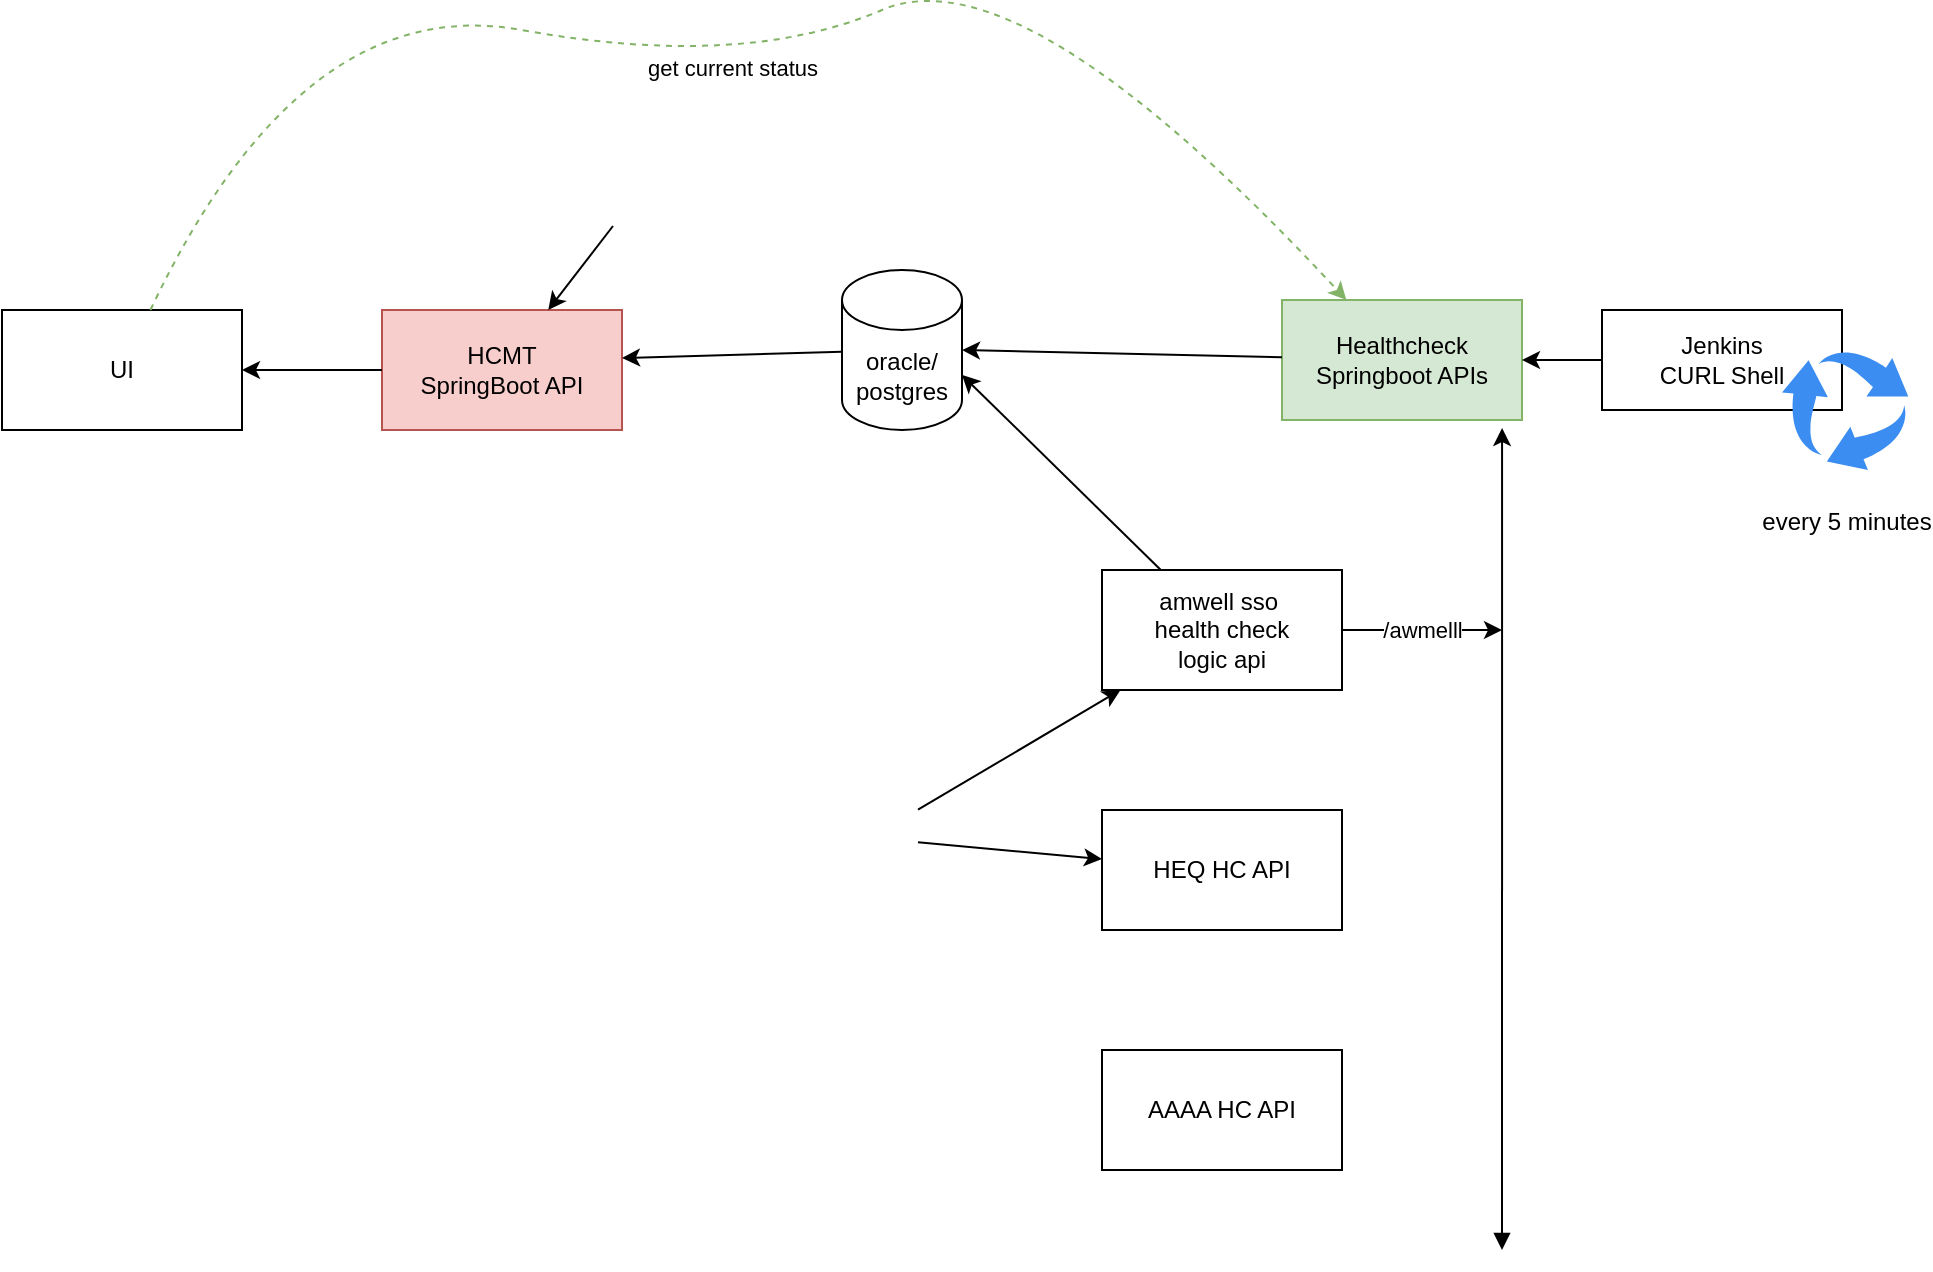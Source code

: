 <mxfile version="17.1.3" type="github">
  <diagram id="0L9Fg00umyLuJMHlyUDf" name="Page-1">
    <mxGraphModel dx="1124" dy="841" grid="1" gridSize="10" guides="1" tooltips="1" connect="1" arrows="1" fold="1" page="1" pageScale="1" pageWidth="850" pageHeight="1100" math="0" shadow="0">
      <root>
        <mxCell id="0" />
        <mxCell id="1" parent="0" />
        <mxCell id="rSeW_cTTSjzpE_r_Ttbj-1" value="UI" style="rounded=0;whiteSpace=wrap;html=1;" vertex="1" parent="1">
          <mxGeometry x="30" y="200" width="120" height="60" as="geometry" />
        </mxCell>
        <mxCell id="rSeW_cTTSjzpE_r_Ttbj-2" value="HCMT&lt;br&gt;SpringBoot API" style="rounded=0;whiteSpace=wrap;html=1;fillColor=#f8cecc;strokeColor=#b85450;" vertex="1" parent="1">
          <mxGeometry x="220" y="200" width="120" height="60" as="geometry" />
        </mxCell>
        <mxCell id="rSeW_cTTSjzpE_r_Ttbj-3" value="Healthcheck Springboot APIs" style="rounded=0;whiteSpace=wrap;html=1;fillColor=#d5e8d4;strokeColor=#82b366;" vertex="1" parent="1">
          <mxGeometry x="670" y="195" width="120" height="60" as="geometry" />
        </mxCell>
        <mxCell id="rSeW_cTTSjzpE_r_Ttbj-4" value="oracle/&lt;br&gt;postgres" style="shape=cylinder3;whiteSpace=wrap;html=1;boundedLbl=1;backgroundOutline=1;size=15;" vertex="1" parent="1">
          <mxGeometry x="450" y="180" width="60" height="80" as="geometry" />
        </mxCell>
        <mxCell id="rSeW_cTTSjzpE_r_Ttbj-5" value="amwell sso&amp;nbsp;&lt;br&gt;health check&lt;br&gt;logic api" style="rounded=0;whiteSpace=wrap;html=1;" vertex="1" parent="1">
          <mxGeometry x="580" y="330" width="120" height="60" as="geometry" />
        </mxCell>
        <mxCell id="rSeW_cTTSjzpE_r_Ttbj-6" value="HEQ HC API" style="rounded=0;whiteSpace=wrap;html=1;" vertex="1" parent="1">
          <mxGeometry x="580" y="450" width="120" height="60" as="geometry" />
        </mxCell>
        <mxCell id="rSeW_cTTSjzpE_r_Ttbj-7" value="AAAA HC API" style="rounded=0;whiteSpace=wrap;html=1;" vertex="1" parent="1">
          <mxGeometry x="580" y="570" width="120" height="60" as="geometry" />
        </mxCell>
        <mxCell id="rSeW_cTTSjzpE_r_Ttbj-8" value="" style="endArrow=classic;html=1;rounded=0;entryX=0.917;entryY=1.067;entryDx=0;entryDy=0;entryPerimeter=0;startArrow=block;startFill=1;" edge="1" parent="1" target="rSeW_cTTSjzpE_r_Ttbj-3">
          <mxGeometry width="50" height="50" relative="1" as="geometry">
            <mxPoint x="780" y="670" as="sourcePoint" />
            <mxPoint x="450" y="380" as="targetPoint" />
          </mxGeometry>
        </mxCell>
        <mxCell id="rSeW_cTTSjzpE_r_Ttbj-9" value="" style="endArrow=classic;html=1;rounded=0;entryX=1;entryY=0;entryDx=0;entryDy=52.5;entryPerimeter=0;" edge="1" parent="1" source="rSeW_cTTSjzpE_r_Ttbj-5" target="rSeW_cTTSjzpE_r_Ttbj-4">
          <mxGeometry width="50" height="50" relative="1" as="geometry">
            <mxPoint x="400" y="430" as="sourcePoint" />
            <mxPoint x="600" y="360" as="targetPoint" />
          </mxGeometry>
        </mxCell>
        <mxCell id="rSeW_cTTSjzpE_r_Ttbj-10" value="Jenkins&lt;br&gt;CURL Shell" style="rounded=0;whiteSpace=wrap;html=1;" vertex="1" parent="1">
          <mxGeometry x="830" y="200" width="120" height="50" as="geometry" />
        </mxCell>
        <mxCell id="rSeW_cTTSjzpE_r_Ttbj-11" value="&lt;br&gt;&lt;br&gt;&lt;br&gt;&lt;br&gt;&lt;br&gt;every 5 minutes" style="sketch=0;html=1;aspect=fixed;strokeColor=none;shadow=0;align=center;verticalAlign=top;fillColor=#3B8DF1;shape=mxgraph.gcp2.arrow_cycle" vertex="1" parent="1">
          <mxGeometry x="920" y="220" width="63.16" height="60" as="geometry" />
        </mxCell>
        <mxCell id="rSeW_cTTSjzpE_r_Ttbj-12" value="" style="shape=image;html=1;verticalAlign=top;verticalLabelPosition=bottom;labelBackgroundColor=#ffffff;imageAspect=0;aspect=fixed;image=https://cdn4.iconfinder.com/data/icons/socialcones/508/Gitlab-128.png" vertex="1" parent="1">
          <mxGeometry x="330" y="110" width="48" height="48" as="geometry" />
        </mxCell>
        <mxCell id="rSeW_cTTSjzpE_r_Ttbj-13" value="" style="endArrow=classic;html=1;rounded=0;" edge="1" parent="1" source="rSeW_cTTSjzpE_r_Ttbj-12" target="rSeW_cTTSjzpE_r_Ttbj-2">
          <mxGeometry width="50" height="50" relative="1" as="geometry">
            <mxPoint x="400" y="430" as="sourcePoint" />
            <mxPoint x="450" y="380" as="targetPoint" />
          </mxGeometry>
        </mxCell>
        <mxCell id="rSeW_cTTSjzpE_r_Ttbj-14" value="" style="shape=image;html=1;verticalAlign=top;verticalLabelPosition=bottom;labelBackgroundColor=#ffffff;imageAspect=0;aspect=fixed;image=https://cdn4.iconfinder.com/data/icons/socialcones/508/Gitlab-128.png" vertex="1" parent="1">
          <mxGeometry x="440" y="440" width="48" height="48" as="geometry" />
        </mxCell>
        <mxCell id="rSeW_cTTSjzpE_r_Ttbj-15" value="" style="endArrow=classic;html=1;rounded=0;" edge="1" parent="1" source="rSeW_cTTSjzpE_r_Ttbj-14" target="rSeW_cTTSjzpE_r_Ttbj-6">
          <mxGeometry width="50" height="50" relative="1" as="geometry">
            <mxPoint x="400" y="430" as="sourcePoint" />
            <mxPoint x="450" y="380" as="targetPoint" />
          </mxGeometry>
        </mxCell>
        <mxCell id="rSeW_cTTSjzpE_r_Ttbj-16" value="" style="endArrow=classic;html=1;rounded=0;" edge="1" parent="1" source="rSeW_cTTSjzpE_r_Ttbj-14" target="rSeW_cTTSjzpE_r_Ttbj-5">
          <mxGeometry width="50" height="50" relative="1" as="geometry">
            <mxPoint x="568" y="495.077" as="sourcePoint" />
            <mxPoint x="640" y="492.308" as="targetPoint" />
          </mxGeometry>
        </mxCell>
        <mxCell id="rSeW_cTTSjzpE_r_Ttbj-17" value="/awmelll" style="endArrow=classic;html=1;rounded=0;" edge="1" parent="1" source="rSeW_cTTSjzpE_r_Ttbj-5">
          <mxGeometry width="50" height="50" relative="1" as="geometry">
            <mxPoint x="400" y="430" as="sourcePoint" />
            <mxPoint x="780" y="360" as="targetPoint" />
          </mxGeometry>
        </mxCell>
        <mxCell id="rSeW_cTTSjzpE_r_Ttbj-19" value="get current status" style="curved=1;endArrow=classic;html=1;rounded=0;fillColor=#d5e8d4;strokeColor=#82b366;dashed=1;" edge="1" parent="1" source="rSeW_cTTSjzpE_r_Ttbj-1" target="rSeW_cTTSjzpE_r_Ttbj-3">
          <mxGeometry width="50" height="50" relative="1" as="geometry">
            <mxPoint x="400" y="430" as="sourcePoint" />
            <mxPoint x="450" y="380" as="targetPoint" />
            <Array as="points">
              <mxPoint x="180" y="40" />
              <mxPoint x="400" y="80" />
              <mxPoint x="540" y="20" />
            </Array>
          </mxGeometry>
        </mxCell>
        <mxCell id="rSeW_cTTSjzpE_r_Ttbj-21" value="" style="endArrow=classic;html=1;rounded=0;entryX=1;entryY=0.5;entryDx=0;entryDy=0;entryPerimeter=0;" edge="1" parent="1" source="rSeW_cTTSjzpE_r_Ttbj-3" target="rSeW_cTTSjzpE_r_Ttbj-4">
          <mxGeometry width="50" height="50" relative="1" as="geometry">
            <mxPoint x="400" y="430" as="sourcePoint" />
            <mxPoint x="450" y="380" as="targetPoint" />
          </mxGeometry>
        </mxCell>
        <mxCell id="rSeW_cTTSjzpE_r_Ttbj-22" value="" style="endArrow=classic;html=1;rounded=0;entryX=1;entryY=0.5;entryDx=0;entryDy=0;exitX=0;exitY=0.5;exitDx=0;exitDy=0;" edge="1" parent="1" source="rSeW_cTTSjzpE_r_Ttbj-10" target="rSeW_cTTSjzpE_r_Ttbj-3">
          <mxGeometry width="50" height="50" relative="1" as="geometry">
            <mxPoint x="400" y="430" as="sourcePoint" />
            <mxPoint x="450" y="380" as="targetPoint" />
          </mxGeometry>
        </mxCell>
        <mxCell id="rSeW_cTTSjzpE_r_Ttbj-23" value="" style="endArrow=classic;html=1;rounded=0;entryX=1;entryY=0.4;entryDx=0;entryDy=0;entryPerimeter=0;" edge="1" parent="1" source="rSeW_cTTSjzpE_r_Ttbj-4" target="rSeW_cTTSjzpE_r_Ttbj-2">
          <mxGeometry width="50" height="50" relative="1" as="geometry">
            <mxPoint x="400" y="430" as="sourcePoint" />
            <mxPoint x="450" y="380" as="targetPoint" />
          </mxGeometry>
        </mxCell>
        <mxCell id="rSeW_cTTSjzpE_r_Ttbj-24" value="" style="endArrow=classic;html=1;rounded=0;entryX=1;entryY=0.5;entryDx=0;entryDy=0;exitX=0;exitY=0.5;exitDx=0;exitDy=0;" edge="1" parent="1" source="rSeW_cTTSjzpE_r_Ttbj-2" target="rSeW_cTTSjzpE_r_Ttbj-1">
          <mxGeometry width="50" height="50" relative="1" as="geometry">
            <mxPoint x="400" y="430" as="sourcePoint" />
            <mxPoint x="450" y="380" as="targetPoint" />
          </mxGeometry>
        </mxCell>
      </root>
    </mxGraphModel>
  </diagram>
</mxfile>

